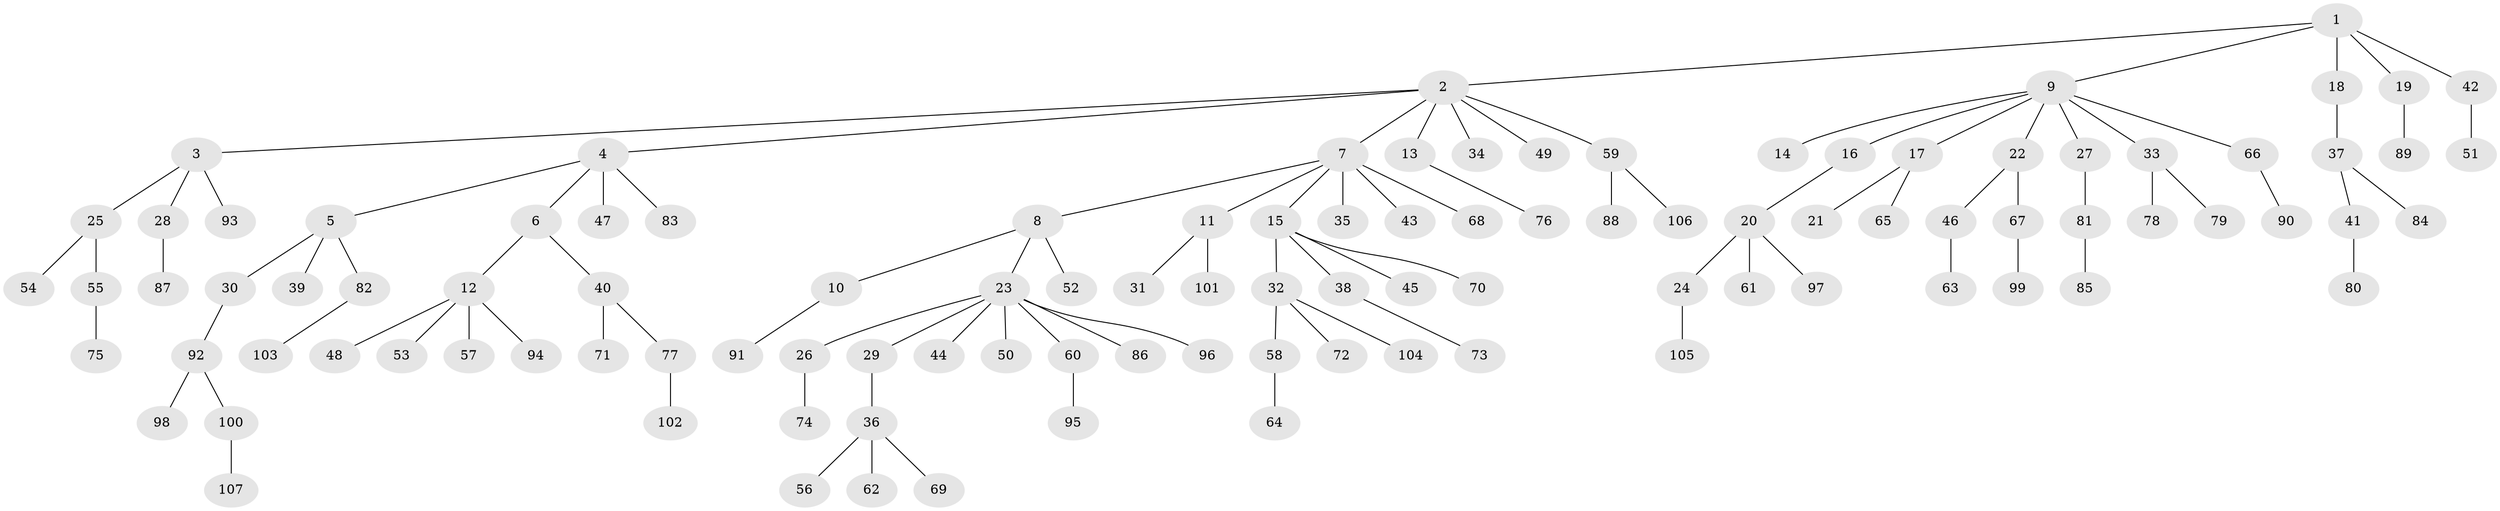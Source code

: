 // Generated by graph-tools (version 1.1) at 2025/52/03/09/25 04:52:37]
// undirected, 107 vertices, 106 edges
graph export_dot {
graph [start="1"]
  node [color=gray90,style=filled];
  1;
  2;
  3;
  4;
  5;
  6;
  7;
  8;
  9;
  10;
  11;
  12;
  13;
  14;
  15;
  16;
  17;
  18;
  19;
  20;
  21;
  22;
  23;
  24;
  25;
  26;
  27;
  28;
  29;
  30;
  31;
  32;
  33;
  34;
  35;
  36;
  37;
  38;
  39;
  40;
  41;
  42;
  43;
  44;
  45;
  46;
  47;
  48;
  49;
  50;
  51;
  52;
  53;
  54;
  55;
  56;
  57;
  58;
  59;
  60;
  61;
  62;
  63;
  64;
  65;
  66;
  67;
  68;
  69;
  70;
  71;
  72;
  73;
  74;
  75;
  76;
  77;
  78;
  79;
  80;
  81;
  82;
  83;
  84;
  85;
  86;
  87;
  88;
  89;
  90;
  91;
  92;
  93;
  94;
  95;
  96;
  97;
  98;
  99;
  100;
  101;
  102;
  103;
  104;
  105;
  106;
  107;
  1 -- 2;
  1 -- 9;
  1 -- 18;
  1 -- 19;
  1 -- 42;
  2 -- 3;
  2 -- 4;
  2 -- 7;
  2 -- 13;
  2 -- 34;
  2 -- 49;
  2 -- 59;
  3 -- 25;
  3 -- 28;
  3 -- 93;
  4 -- 5;
  4 -- 6;
  4 -- 47;
  4 -- 83;
  5 -- 30;
  5 -- 39;
  5 -- 82;
  6 -- 12;
  6 -- 40;
  7 -- 8;
  7 -- 11;
  7 -- 15;
  7 -- 35;
  7 -- 43;
  7 -- 68;
  8 -- 10;
  8 -- 23;
  8 -- 52;
  9 -- 14;
  9 -- 16;
  9 -- 17;
  9 -- 22;
  9 -- 27;
  9 -- 33;
  9 -- 66;
  10 -- 91;
  11 -- 31;
  11 -- 101;
  12 -- 48;
  12 -- 53;
  12 -- 57;
  12 -- 94;
  13 -- 76;
  15 -- 32;
  15 -- 38;
  15 -- 45;
  15 -- 70;
  16 -- 20;
  17 -- 21;
  17 -- 65;
  18 -- 37;
  19 -- 89;
  20 -- 24;
  20 -- 61;
  20 -- 97;
  22 -- 46;
  22 -- 67;
  23 -- 26;
  23 -- 29;
  23 -- 44;
  23 -- 50;
  23 -- 60;
  23 -- 86;
  23 -- 96;
  24 -- 105;
  25 -- 54;
  25 -- 55;
  26 -- 74;
  27 -- 81;
  28 -- 87;
  29 -- 36;
  30 -- 92;
  32 -- 58;
  32 -- 72;
  32 -- 104;
  33 -- 78;
  33 -- 79;
  36 -- 56;
  36 -- 62;
  36 -- 69;
  37 -- 41;
  37 -- 84;
  38 -- 73;
  40 -- 71;
  40 -- 77;
  41 -- 80;
  42 -- 51;
  46 -- 63;
  55 -- 75;
  58 -- 64;
  59 -- 88;
  59 -- 106;
  60 -- 95;
  66 -- 90;
  67 -- 99;
  77 -- 102;
  81 -- 85;
  82 -- 103;
  92 -- 98;
  92 -- 100;
  100 -- 107;
}
